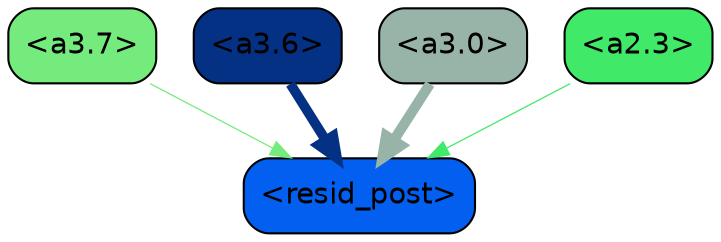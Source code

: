 strict digraph "" {
	graph [bgcolor=transparent,
		layout=dot,
		overlap=false,
		splines=true
	];
	"<a3.7>"	[color=black,
		fillcolor="#74eb7c",
		fontname=Helvetica,
		shape=box,
		style="filled, rounded"];
	"<resid_post>"	[color=black,
		fillcolor="#025ff0",
		fontname=Helvetica,
		shape=box,
		style="filled, rounded"];
	"<a3.7>" -> "<resid_post>"	[color="#74eb7c",
		penwidth=0.6];
	"<a3.6>"	[color=black,
		fillcolor="#043183",
		fontname=Helvetica,
		shape=box,
		style="filled, rounded"];
	"<a3.6>" -> "<resid_post>"	[color="#043183",
		penwidth=4.746312499046326];
	"<a3.0>"	[color=black,
		fillcolor="#98b3a8",
		fontname=Helvetica,
		shape=box,
		style="filled, rounded"];
	"<a3.0>" -> "<resid_post>"	[color="#98b3a8",
		penwidth=4.896343111991882];
	"<a2.3>"	[color=black,
		fillcolor="#40e967",
		fontname=Helvetica,
		shape=box,
		style="filled, rounded"];
	"<a2.3>" -> "<resid_post>"	[color="#40e967",
		penwidth=0.6];
}
